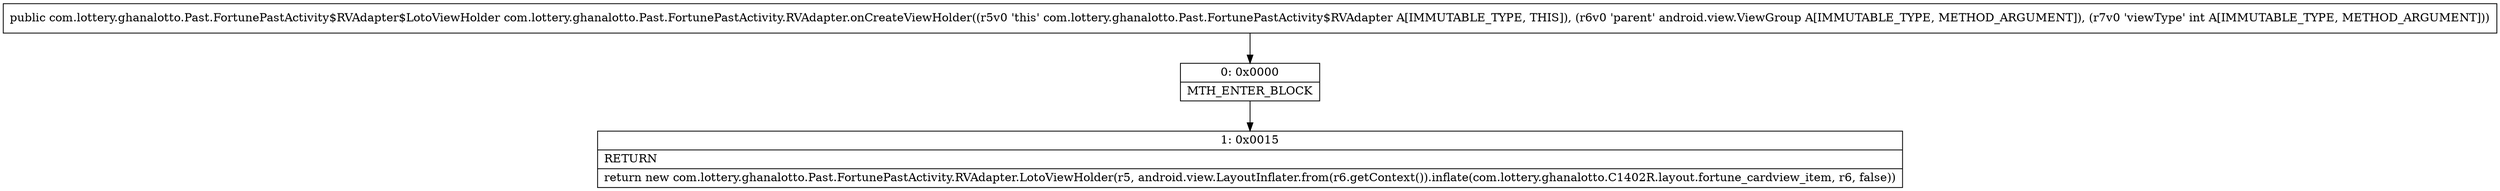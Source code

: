 digraph "CFG forcom.lottery.ghanalotto.Past.FortunePastActivity.RVAdapter.onCreateViewHolder(Landroid\/view\/ViewGroup;I)Lcom\/lottery\/ghanalotto\/Past\/FortunePastActivity$RVAdapter$LotoViewHolder;" {
Node_0 [shape=record,label="{0\:\ 0x0000|MTH_ENTER_BLOCK\l}"];
Node_1 [shape=record,label="{1\:\ 0x0015|RETURN\l|return new com.lottery.ghanalotto.Past.FortunePastActivity.RVAdapter.LotoViewHolder(r5, android.view.LayoutInflater.from(r6.getContext()).inflate(com.lottery.ghanalotto.C1402R.layout.fortune_cardview_item, r6, false))\l}"];
MethodNode[shape=record,label="{public com.lottery.ghanalotto.Past.FortunePastActivity$RVAdapter$LotoViewHolder com.lottery.ghanalotto.Past.FortunePastActivity.RVAdapter.onCreateViewHolder((r5v0 'this' com.lottery.ghanalotto.Past.FortunePastActivity$RVAdapter A[IMMUTABLE_TYPE, THIS]), (r6v0 'parent' android.view.ViewGroup A[IMMUTABLE_TYPE, METHOD_ARGUMENT]), (r7v0 'viewType' int A[IMMUTABLE_TYPE, METHOD_ARGUMENT])) }"];
MethodNode -> Node_0;
Node_0 -> Node_1;
}

